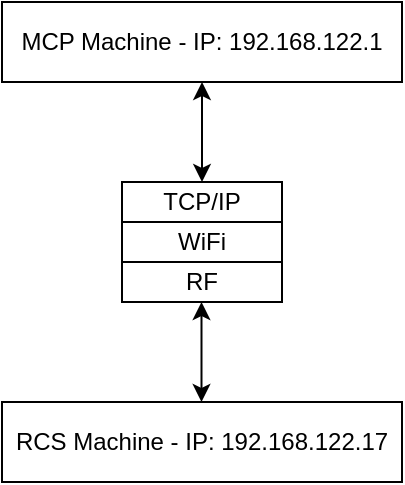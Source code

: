 <mxfile>
    <diagram id="TYQmwEybCZ3e24O0zm9d" name="Page-1">
        <mxGraphModel dx="837" dy="426" grid="1" gridSize="10" guides="1" tooltips="1" connect="1" arrows="1" fold="1" page="1" pageScale="1" pageWidth="850" pageHeight="1100" math="0" shadow="0">
            <root>
                <mxCell id="0"/>
                <mxCell id="1" parent="0"/>
                <mxCell id="3" value="MCP Machine - IP:&amp;nbsp;192.168.122.1" style="rounded=0;whiteSpace=wrap;html=1;" vertex="1" parent="1">
                    <mxGeometry x="280" y="40" width="200" height="40" as="geometry"/>
                </mxCell>
                <mxCell id="6" value="RCS Machine - IP:&amp;nbsp;192.168.122.17" style="rounded=0;whiteSpace=wrap;html=1;" vertex="1" parent="1">
                    <mxGeometry x="280" y="240" width="200" height="40" as="geometry"/>
                </mxCell>
                <mxCell id="8" value="TCP/IP" style="rounded=0;whiteSpace=wrap;html=1;" vertex="1" parent="1">
                    <mxGeometry x="340" y="130" width="80" height="20" as="geometry"/>
                </mxCell>
                <mxCell id="12" value="WiFi" style="rounded=0;whiteSpace=wrap;html=1;" vertex="1" parent="1">
                    <mxGeometry x="340" y="150" width="80" height="20" as="geometry"/>
                </mxCell>
                <mxCell id="13" value="RF" style="rounded=0;whiteSpace=wrap;html=1;" vertex="1" parent="1">
                    <mxGeometry x="340" y="170" width="80" height="20" as="geometry"/>
                </mxCell>
                <mxCell id="25" value="" style="endArrow=classic;startArrow=classic;html=1;entryX=0.5;entryY=0;entryDx=0;entryDy=0;exitX=0.5;exitY=1;exitDx=0;exitDy=0;" edge="1" parent="1" source="3" target="8">
                    <mxGeometry width="50" height="50" relative="1" as="geometry">
                        <mxPoint x="430" y="210" as="sourcePoint"/>
                        <mxPoint x="480" y="160" as="targetPoint"/>
                    </mxGeometry>
                </mxCell>
                <mxCell id="26" value="" style="endArrow=classic;startArrow=classic;html=1;entryX=0.5;entryY=0;entryDx=0;entryDy=0;exitX=0.5;exitY=1;exitDx=0;exitDy=0;" edge="1" parent="1">
                    <mxGeometry width="50" height="50" relative="1" as="geometry">
                        <mxPoint x="379.75" y="190" as="sourcePoint"/>
                        <mxPoint x="379.75" y="240" as="targetPoint"/>
                    </mxGeometry>
                </mxCell>
            </root>
        </mxGraphModel>
    </diagram>
</mxfile>